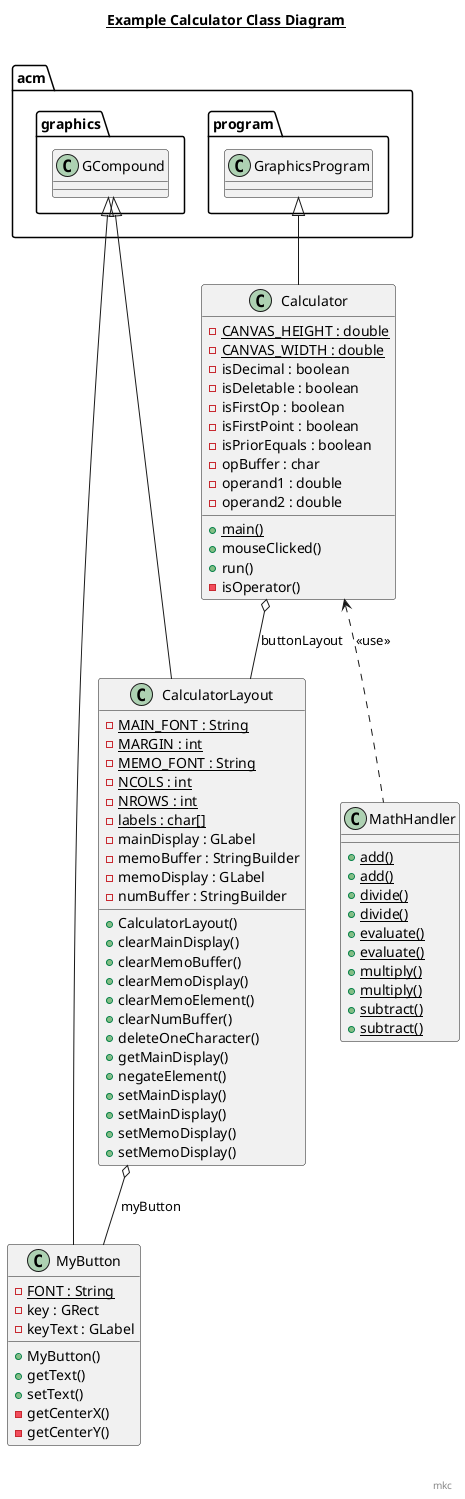 @startuml

title __Example Calculator Class Diagram__\n


    class CalculatorLayout {
        {static} - MAIN_FONT : String
        {static} - MARGIN : int
        {static} - MEMO_FONT : String
        {static} - NCOLS : int
        {static} - NROWS : int
        {static} - labels : char[]
        - mainDisplay : GLabel
        - memoBuffer : StringBuilder
        - memoDisplay : GLabel
        - numBuffer : StringBuilder
        + CalculatorLayout()
        + clearMainDisplay()
        + clearMemoBuffer()
        + clearMemoDisplay()
        + clearMemoElement()
        + clearNumBuffer()
        + deleteOneCharacter()
        + getMainDisplay()
        + negateElement()
        + setMainDisplay()
        + setMainDisplay()
        + setMemoDisplay()
        + setMemoDisplay()
    }



    class Calculator {
        {static} - CANVAS_HEIGHT : double
        {static} - CANVAS_WIDTH : double
        - isDecimal : boolean
        - isDeletable : boolean
        - isFirstOp : boolean
        - isFirstPoint : boolean
        - isPriorEquals : boolean
        - opBuffer : char
        - operand1 : double
        - operand2 : double
        {static} + main()
        + mouseClicked()
        + run()
        - isOperator()
    }


    class MathHandler {
        {static} + add()
        {static} + add()
        {static} + divide()
        {static} + divide()
        {static} + evaluate()
        {static} + evaluate()
        {static} + multiply()
        {static} + multiply()
        {static} + subtract()
        {static} + subtract()
    }

    class MyButton {
        {static} - FONT : String
        - key : GRect
        - keyText : GLabel
        + MyButton()
        + getText()
        + setText()
        - getCenterX()
        - getCenterY()
    }

  

  CalculatorLayout -up-|> acm.graphics.GCompound
  Calculator -up-|> acm.program.GraphicsProgram
  Calculator o-- CalculatorLayout : buttonLayout
  Calculator <.. MathHandler : <<use>>
  CalculatorLayout o--  MyButton: myButton
  MyButton -up-|> acm.graphics.GCompound


right footer


mkc
endfooter

@enduml
